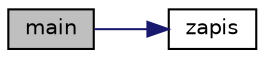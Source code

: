 digraph "main"
{
 // LATEX_PDF_SIZE
  edge [fontname="Helvetica",fontsize="10",labelfontname="Helvetica",labelfontsize="10"];
  node [fontname="Helvetica",fontsize="10",shape=record];
  rankdir="LR";
  Node1 [label="main",height=0.2,width=0.4,color="black", fillcolor="grey75", style="filled", fontcolor="black",tooltip="Головна функція."];
  Node1 -> Node2 [color="midnightblue",fontsize="10",style="solid",fontname="Helvetica"];
  Node2 [label="zapis",height=0.2,width=0.4,color="black", fillcolor="white", style="filled",URL="$main_8c.html#aa2b325c8e0160466a87b891e5db76f56",tooltip="@function zapis"];
}
